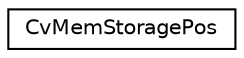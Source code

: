 digraph "Graphical Class Hierarchy"
{
 // LATEX_PDF_SIZE
  edge [fontname="Helvetica",fontsize="10",labelfontname="Helvetica",labelfontsize="10"];
  node [fontname="Helvetica",fontsize="10",shape=record];
  rankdir="LR";
  Node0 [label="CvMemStoragePos",height=0.2,width=0.4,color="black", fillcolor="white", style="filled",URL="$struct_cv_mem_storage_pos.html",tooltip=" "];
}

